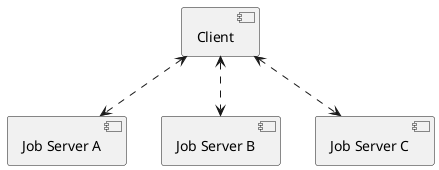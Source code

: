 @startuml

[Client] as client
[Job Server A] as serverA
[Job Server B] as serverB
[Job Server C] as serverC
'[Database] as db

client <..> serverA
client <..> serverB
client <..> serverC

'server <..> db

@enduml
